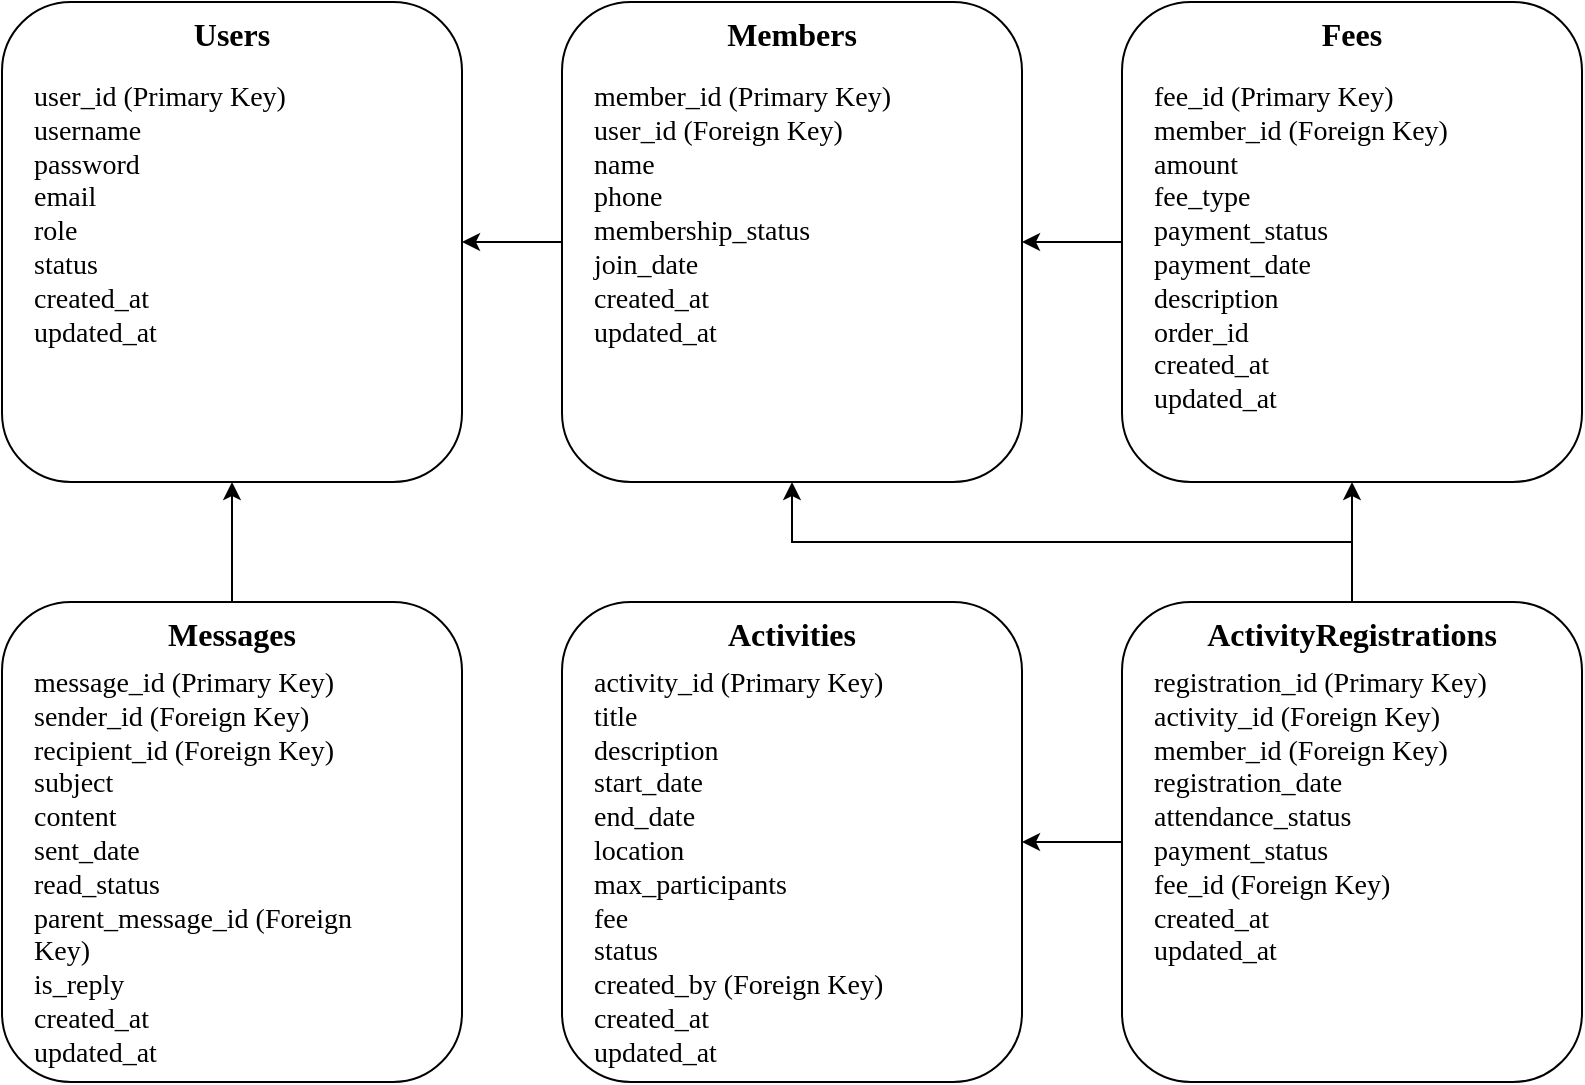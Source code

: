 <mxfile version="24.8.6">
  <diagram name="Club Management System ERD" id="0">
    <mxGraphModel dx="1238" dy="683" grid="1" gridSize="10" guides="1" tooltips="1" connect="1" arrows="1" fold="1" page="1" pageScale="1" pageWidth="827" pageHeight="1169" math="0" shadow="0">
      <root>
        <mxCell id="0" />
        <mxCell id="1" parent="0" />
        <mxCell id="2" value="Users" style="rounded=1;whiteSpace=wrap;html=1;verticalAlign=top;fontStyle=1;fontSize=16;labelBackgroundColor=none;fontFamily=Verdana;" parent="1" vertex="1">
          <mxGeometry x="170" y="40" width="230" height="240" as="geometry" />
        </mxCell>
        <mxCell id="3" value="user_id (Primary Key)&lt;br&gt;username&lt;br&gt;password&lt;br&gt;email&lt;br&gt;role&lt;br&gt;status&lt;br&gt;created_at&lt;br&gt;updated_at" style="text;html=1;fontSize=14;rounded=0;labelBackgroundColor=none;fontFamily=Verdana;" parent="2" vertex="1">
          <mxGeometry x="14.375" y="32.727" width="215.625" height="185.455" as="geometry" />
        </mxCell>
        <mxCell id="4" value="Members" style="rounded=1;whiteSpace=wrap;html=1;fontSize=16;verticalAlign=top;fontStyle=1;labelBackgroundColor=none;fontFamily=Verdana;" parent="1" vertex="1">
          <mxGeometry x="450" y="40" width="230" height="240" as="geometry" />
        </mxCell>
        <mxCell id="5" value="member_id (Primary Key)&lt;br&gt;user_id (Foreign Key)&lt;br&gt;name&lt;br&gt;phone&lt;br&gt;membership_status&lt;br&gt;join_date&lt;br&gt;created_at&lt;br&gt;updated_at" style="text;html=1;fontSize=14;labelBackgroundColor=none;fontFamily=Verdana;" parent="4" vertex="1">
          <mxGeometry x="14.375" y="32.727" width="215.625" height="185.455" as="geometry" />
        </mxCell>
        <mxCell id="6" value="Activities" style="rounded=1;whiteSpace=wrap;html=1;fontSize=16;verticalAlign=top;fontStyle=1;labelBackgroundColor=none;fontFamily=Verdana;" parent="1" vertex="1">
          <mxGeometry x="450" y="340" width="230" height="240" as="geometry" />
        </mxCell>
        <mxCell id="7" value="activity_id (Primary Key)&lt;br&gt;title&lt;br&gt;description&lt;br&gt;start_date&lt;br&gt;end_date&lt;br&gt;location&lt;br&gt;max_participants&lt;br&gt;fee&lt;br&gt;status&lt;br&gt;created_by (Foreign Key)&lt;br&gt;created_at&lt;br&gt;updated_at" style="text;html=1;fontSize=14;labelBackgroundColor=none;fontFamily=Verdana;" parent="6" vertex="1">
          <mxGeometry x="14.375" y="26.364" width="215.625" height="187.276" as="geometry" />
        </mxCell>
        <mxCell id="8" value="ActivityRegistrations" style="rounded=1;whiteSpace=wrap;html=1;fontSize=16;verticalAlign=top;fontStyle=1;labelBackgroundColor=none;fontFamily=Verdana;" parent="1" vertex="1">
          <mxGeometry x="730" y="340" width="230" height="240" as="geometry" />
        </mxCell>
        <mxCell id="9" value="registration_id (Primary Key)&lt;br&gt;activity_id (Foreign Key)&lt;br&gt;member_id (Foreign Key)&lt;br&gt;registration_date&lt;br&gt;attendance_status&lt;br&gt;payment_status&lt;br&gt;fee_id (Foreign Key)&lt;br&gt;created_at&lt;br&gt;updated_at" style="text;html=1;fontSize=14;labelBackgroundColor=none;fontFamily=Verdana;" parent="8" vertex="1">
          <mxGeometry x="13.855" y="26.364" width="216.145" height="180" as="geometry" />
        </mxCell>
        <mxCell id="10" value="Fees" style="rounded=1;whiteSpace=wrap;html=1;fontSize=16;verticalAlign=top;fontStyle=1;labelBackgroundColor=none;fontFamily=Verdana;" parent="1" vertex="1">
          <mxGeometry x="730" y="40" width="230" height="240" as="geometry" />
        </mxCell>
        <mxCell id="11" value="fee_id (Primary Key)&lt;br&gt;member_id (Foreign Key)&lt;br&gt;amount&lt;br&gt;fee_type&lt;br&gt;payment_status&lt;br&gt;payment_date&lt;br&gt;description&lt;br&gt;order_id&lt;br&gt;created_at&lt;br&gt;updated_at" style="text;html=1;fontSize=14;labelBackgroundColor=none;fontFamily=Verdana;" parent="10" vertex="1">
          <mxGeometry x="14.375" y="32.727" width="215.625" height="185.455" as="geometry" />
        </mxCell>
        <mxCell id="12" value="Messages" style="rounded=1;html=1;fontSize=16;verticalAlign=top;fontStyle=1;whiteSpace=wrap;labelBackgroundColor=none;fontFamily=Verdana;" parent="1" vertex="1">
          <mxGeometry x="170" y="340" width="230" height="240" as="geometry" />
        </mxCell>
        <mxCell id="13" value="message_id (Primary Key)&lt;br&gt;sender_id (Foreign Key)&lt;br&gt;recipient_id (Foreign Key)&lt;br&gt;subject&lt;br&gt;content&lt;br&gt;sent_date&lt;br&gt;read_status&lt;br&gt;parent_message_id (Foreign&amp;nbsp;&lt;div&gt;Key)&lt;br&gt;is_reply&lt;br&gt;created_at&lt;br&gt;updated_at&lt;/div&gt;" style="text;html=1;fontSize=14;labelBackgroundColor=none;fontFamily=Verdana;" parent="12" vertex="1">
          <mxGeometry x="14.375" y="26.37" width="204.125" height="198.19" as="geometry" />
        </mxCell>
        <mxCell id="14" style="edgeStyle=orthogonalEdgeStyle;rounded=0;orthogonalLoop=1;html=1;fontSize=14;labelBackgroundColor=none;fontColor=default;fontFamily=Verdana;" parent="1" source="4" target="2" edge="1">
          <mxGeometry relative="1" as="geometry" />
        </mxCell>
        <mxCell id="15" style="edgeStyle=orthogonalEdgeStyle;rounded=0;orthogonalLoop=1;html=1;fontSize=14;labelBackgroundColor=none;fontColor=default;fontFamily=Verdana;" parent="1" source="8" target="6" edge="1">
          <mxGeometry relative="1" as="geometry" />
        </mxCell>
        <mxCell id="17" style="edgeStyle=orthogonalEdgeStyle;rounded=0;orthogonalLoop=1;html=1;fontSize=14;labelBackgroundColor=none;fontColor=default;fontFamily=Verdana;" parent="1" source="8" target="10" edge="1">
          <mxGeometry relative="1" as="geometry" />
        </mxCell>
        <mxCell id="18" style="edgeStyle=orthogonalEdgeStyle;rounded=0;orthogonalLoop=1;html=1;fontSize=14;labelBackgroundColor=none;fontColor=default;fontFamily=Verdana;" parent="1" source="10" target="4" edge="1">
          <mxGeometry relative="1" as="geometry" />
        </mxCell>
        <mxCell id="19" style="edgeStyle=orthogonalEdgeStyle;rounded=0;orthogonalLoop=1;html=1;fontSize=14;labelBackgroundColor=none;fontColor=default;fontFamily=Verdana;" parent="1" source="12" target="2" edge="1">
          <mxGeometry relative="1" as="geometry" />
        </mxCell>
        <mxCell id="uz1LlQeZLrt0XfXVch2s-24" value="" style="endArrow=classic;html=1;rounded=0;entryX=0.5;entryY=1;entryDx=0;entryDy=0;exitX=0.5;exitY=0;exitDx=0;exitDy=0;labelBackgroundColor=none;fontColor=default;fontFamily=Verdana;" edge="1" parent="1" source="8" target="4">
          <mxGeometry width="50" height="50" relative="1" as="geometry">
            <mxPoint x="610" y="370" as="sourcePoint" />
            <mxPoint x="660" y="320" as="targetPoint" />
            <Array as="points">
              <mxPoint x="845" y="310" />
              <mxPoint x="565" y="310" />
            </Array>
          </mxGeometry>
        </mxCell>
      </root>
    </mxGraphModel>
  </diagram>
</mxfile>
